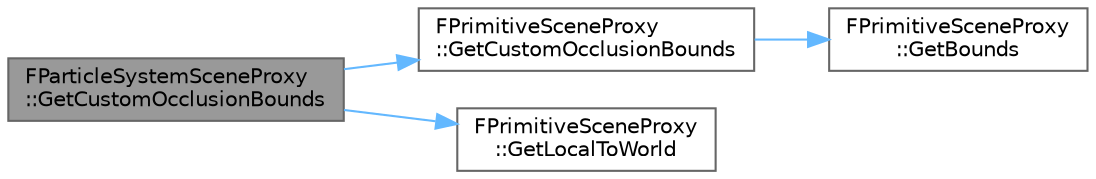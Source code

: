 digraph "FParticleSystemSceneProxy::GetCustomOcclusionBounds"
{
 // INTERACTIVE_SVG=YES
 // LATEX_PDF_SIZE
  bgcolor="transparent";
  edge [fontname=Helvetica,fontsize=10,labelfontname=Helvetica,labelfontsize=10];
  node [fontname=Helvetica,fontsize=10,shape=box,height=0.2,width=0.4];
  rankdir="LR";
  Node1 [id="Node000001",label="FParticleSystemSceneProxy\l::GetCustomOcclusionBounds",height=0.2,width=0.4,color="gray40", fillcolor="grey60", style="filled", fontcolor="black",tooltip="Return the custom occlusion bounds for this scene proxy."];
  Node1 -> Node2 [id="edge1_Node000001_Node000002",color="steelblue1",style="solid",tooltip=" "];
  Node2 [id="Node000002",label="FPrimitiveSceneProxy\l::GetCustomOcclusionBounds",height=0.2,width=0.4,color="grey40", fillcolor="white", style="filled",URL="$d4/de9/classFPrimitiveSceneProxy.html#a8ff5188968bd857c2582538626cbae11",tooltip="Return the custom occlusion bounds for this scene proxy."];
  Node2 -> Node3 [id="edge2_Node000002_Node000003",color="steelblue1",style="solid",tooltip=" "];
  Node3 [id="Node000003",label="FPrimitiveSceneProxy\l::GetBounds",height=0.2,width=0.4,color="grey40", fillcolor="white", style="filled",URL="$d4/de9/classFPrimitiveSceneProxy.html#afe70b2c899fe846cce2091936229e25b",tooltip=" "];
  Node1 -> Node4 [id="edge3_Node000001_Node000004",color="steelblue1",style="solid",tooltip=" "];
  Node4 [id="Node000004",label="FPrimitiveSceneProxy\l::GetLocalToWorld",height=0.2,width=0.4,color="grey40", fillcolor="white", style="filled",URL="$d4/de9/classFPrimitiveSceneProxy.html#ac62f8d270d8fe2fb54d486e58a0f25c6",tooltip=" "];
}
